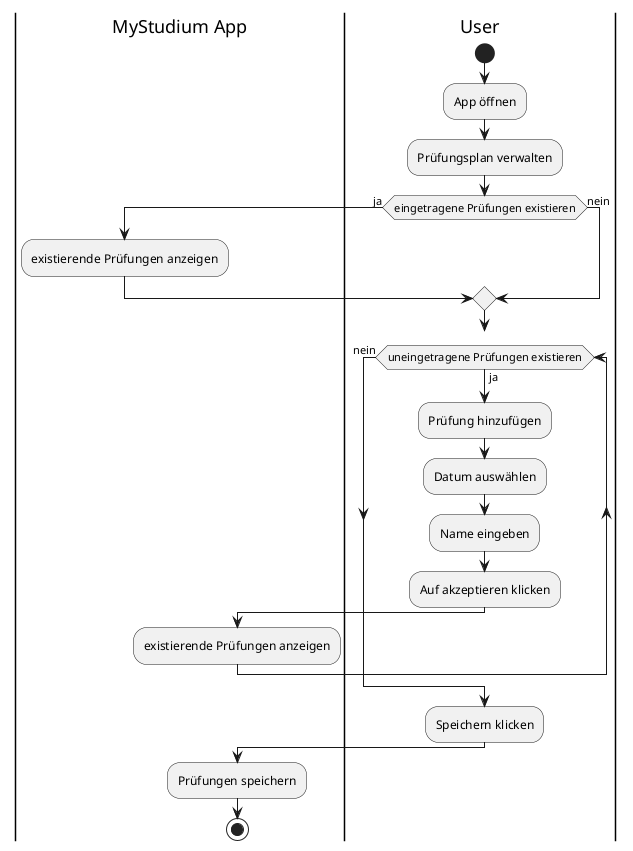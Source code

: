 @startuml

' Only greyscale
skinparam monochrome true
' Disable shadows
skinparam shadowing false
|MyStudium App|
|User|
start
:App öffnen;
:Prüfungsplan verwalten;
if (eingetragene Prüfungen existieren) then (ja)
    |MyStudium App|
    :existierende Prüfungen anzeigen;
    
else (nein)
    label eintragen
endif
|User|
goto eintragen
while(uneingetragene Prüfungen existieren) is (ja)
    :Prüfung hinzufügen;
    :Datum auswählen;
    :Name eingeben;
    :Auf akzeptieren klicken;
    |MyStudium App|
    :existierende Prüfungen anzeigen;
endwhile(nein)
|User|
:Speichern klicken;
|MyStudium App|
:Prüfungen speichern;
stop



@enduml
